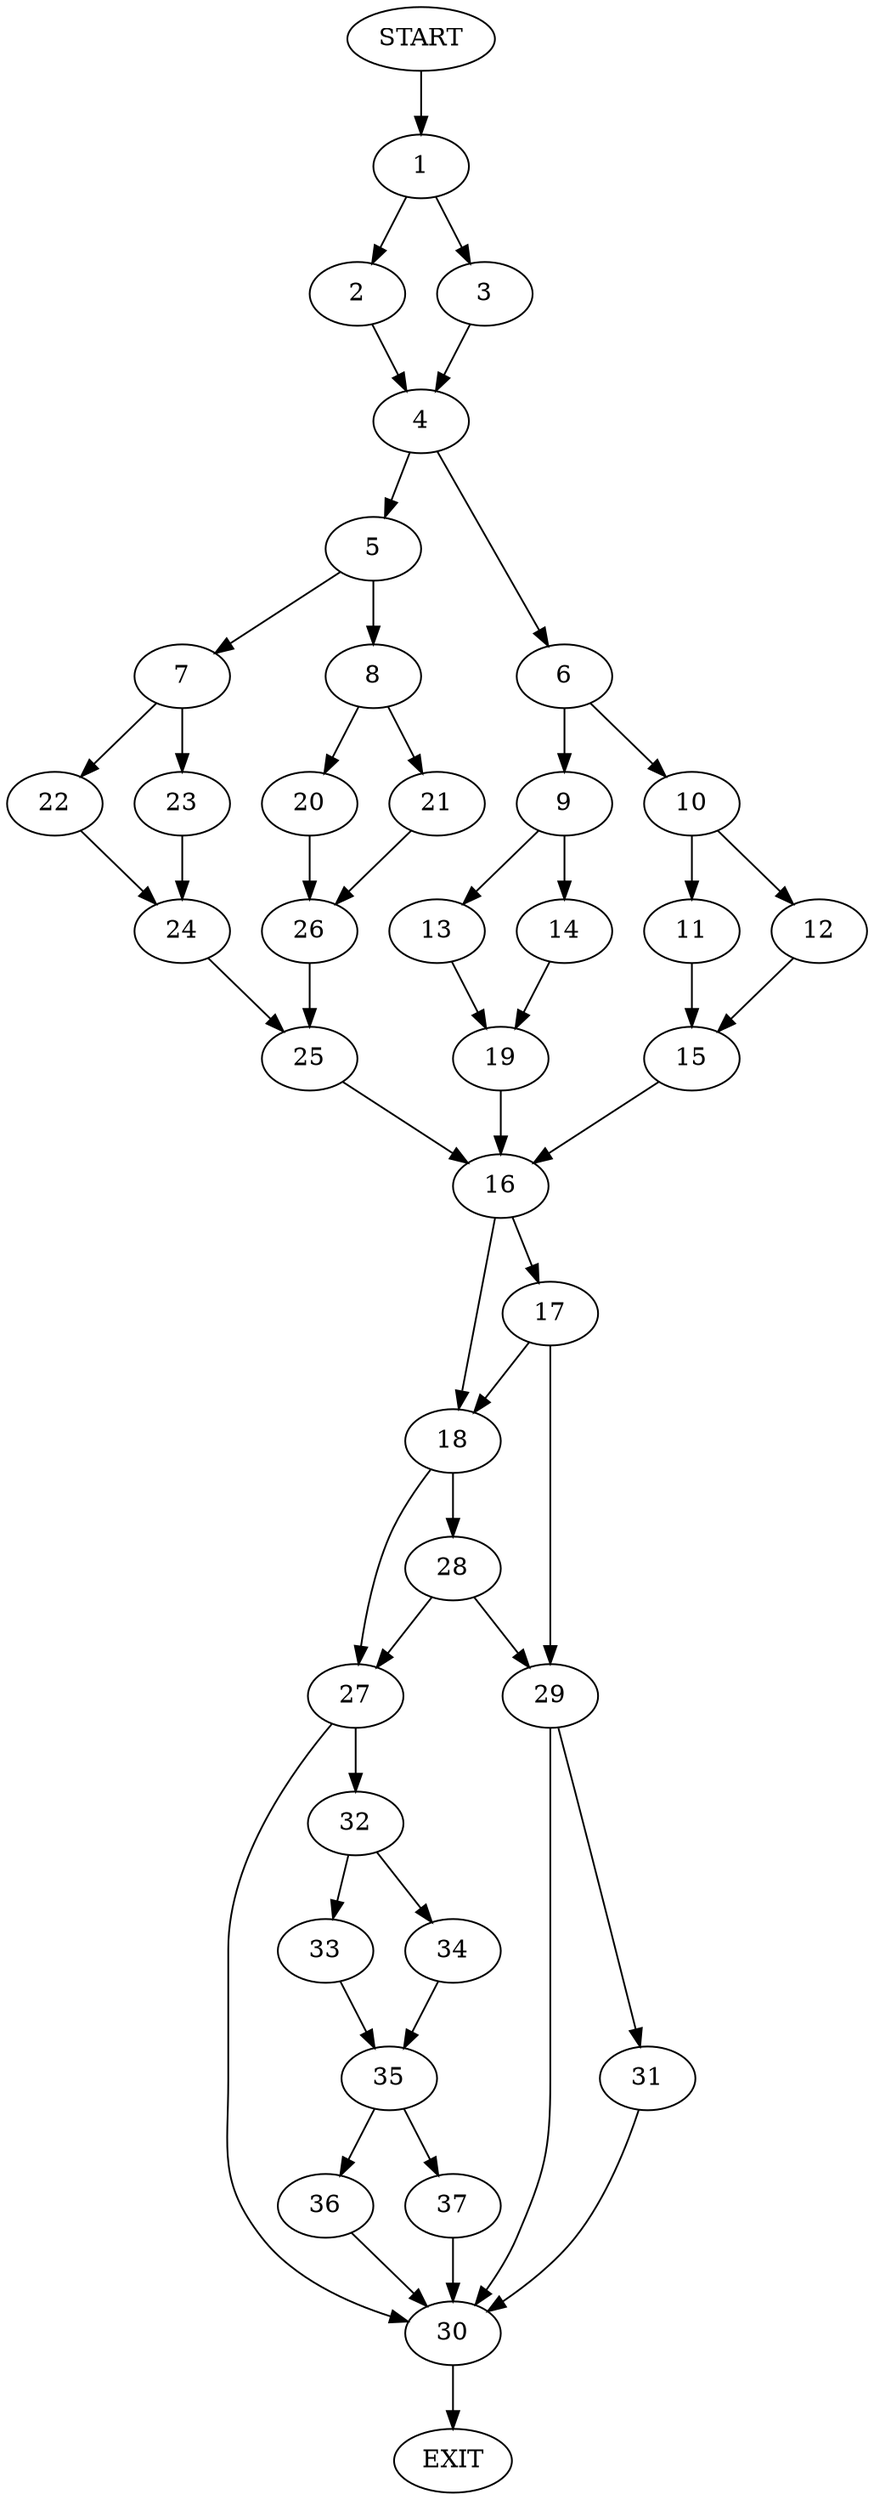 digraph {
0 [label="START"]
38 [label="EXIT"]
0 -> 1
1 -> 2
1 -> 3
3 -> 4
2 -> 4
4 -> 5
4 -> 6
5 -> 7
5 -> 8
6 -> 9
6 -> 10
10 -> 11
10 -> 12
9 -> 13
9 -> 14
11 -> 15
12 -> 15
15 -> 16
16 -> 17
16 -> 18
14 -> 19
13 -> 19
19 -> 16
8 -> 20
8 -> 21
7 -> 22
7 -> 23
23 -> 24
22 -> 24
24 -> 25
25 -> 16
20 -> 26
21 -> 26
26 -> 25
18 -> 27
18 -> 28
17 -> 18
17 -> 29
29 -> 30
29 -> 31
27 -> 32
27 -> 30
28 -> 27
28 -> 29
30 -> 38
31 -> 30
32 -> 33
32 -> 34
33 -> 35
34 -> 35
35 -> 36
35 -> 37
36 -> 30
37 -> 30
}
